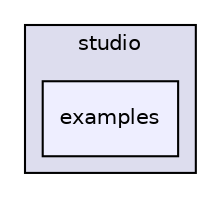 digraph "fmod/ios/FMOD Programmers API/api/studio/examples" {
  compound=true
  node [ fontsize="10", fontname="Helvetica"];
  edge [ labelfontsize="10", labelfontname="Helvetica"];
  subgraph clusterdir_816980ef3153f9ce125820be09fa1919 {
    graph [ bgcolor="#ddddee", pencolor="black", label="studio" fontname="Helvetica", fontsize="10", URL="dir_816980ef3153f9ce125820be09fa1919.html"]
  dir_d9184ddd74295e8a89126e9b2c62a2ca [shape=box, label="examples", style="filled", fillcolor="#eeeeff", pencolor="black", URL="dir_d9184ddd74295e8a89126e9b2c62a2ca.html"];
  }
}
